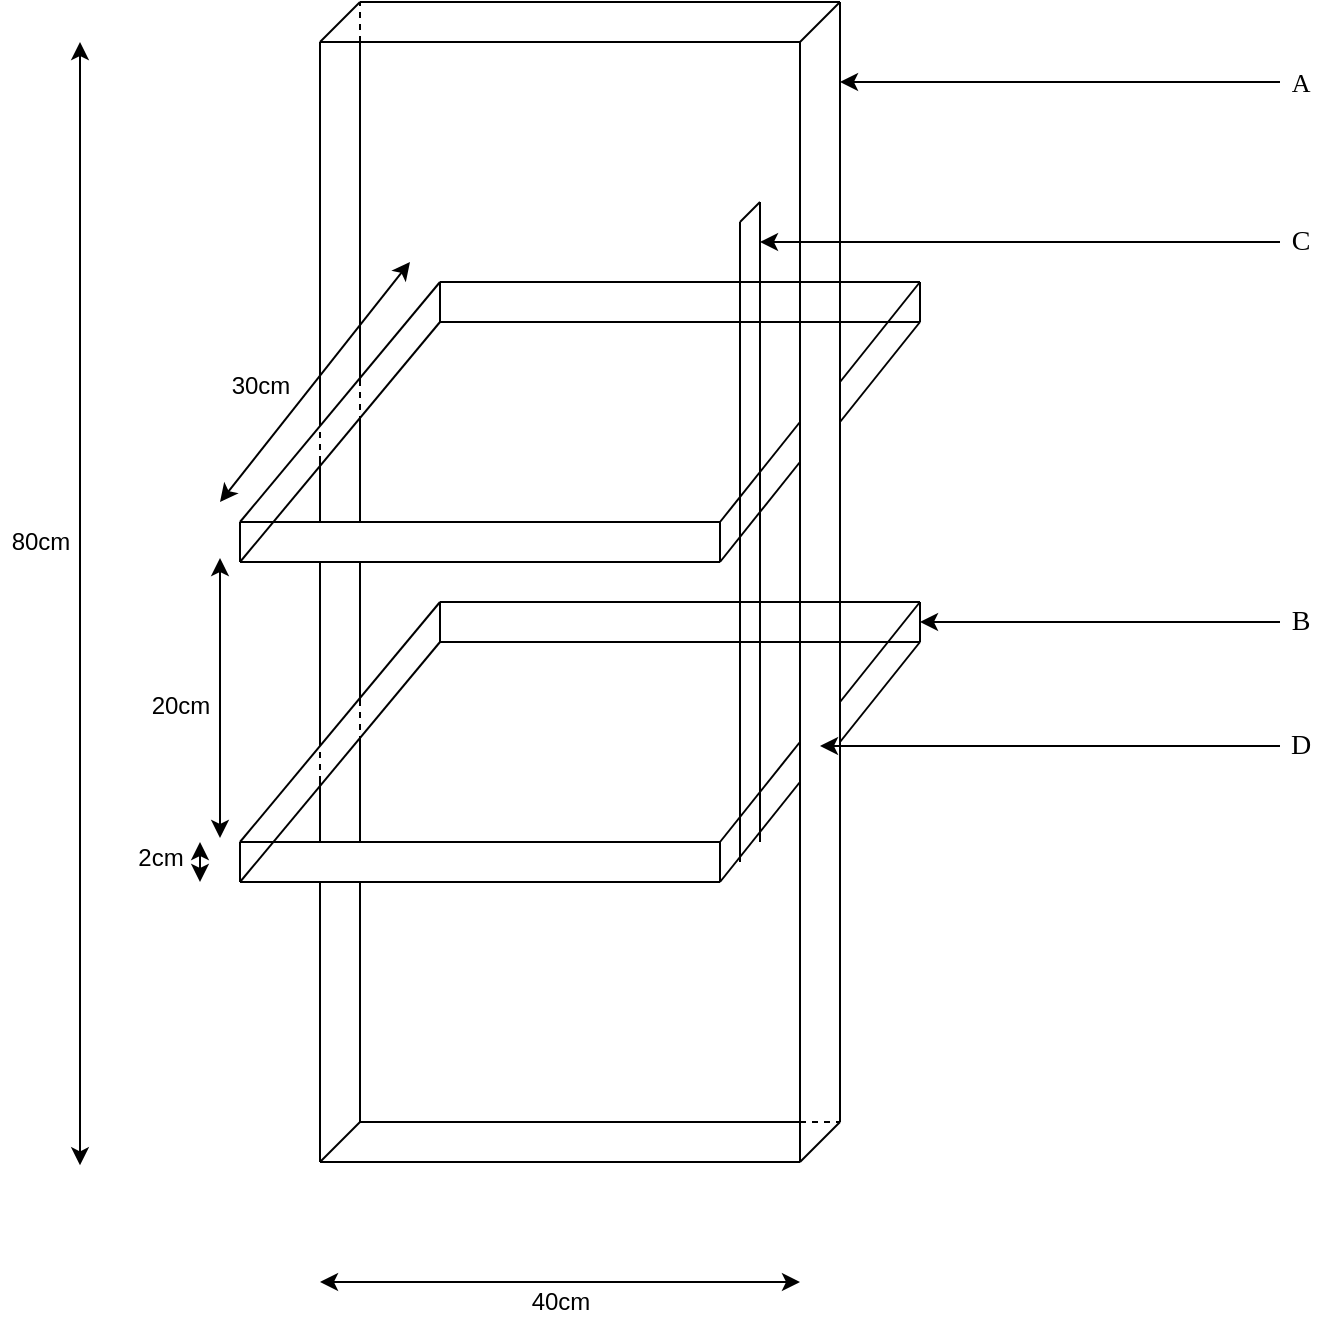 <mxfile version="14.5.4" type="device"><diagram id="6JYmRKp4iEJ8yy-SfanK" name="Page-1"><mxGraphModel dx="723" dy="421" grid="1" gridSize="10" guides="1" tooltips="1" connect="1" arrows="1" fold="1" page="1" pageScale="1" pageWidth="850" pageHeight="1100" math="0" shadow="0"><root><mxCell id="0"/><mxCell id="1" parent="0"/><mxCell id="NDBfSo2iBZJsnqeshLes-1" value="" style="endArrow=none;html=1;" edge="1" parent="1"><mxGeometry width="50" height="50" relative="1" as="geometry"><mxPoint x="200" y="250" as="sourcePoint"/><mxPoint x="200" y="60" as="targetPoint"/></mxGeometry></mxCell><mxCell id="NDBfSo2iBZJsnqeshLes-2" value="" style="endArrow=none;html=1;" edge="1" parent="1"><mxGeometry width="50" height="50" relative="1" as="geometry"><mxPoint x="440" y="620" as="sourcePoint"/><mxPoint x="440" y="60" as="targetPoint"/></mxGeometry></mxCell><mxCell id="NDBfSo2iBZJsnqeshLes-3" value="" style="endArrow=none;html=1;" edge="1" parent="1"><mxGeometry width="50" height="50" relative="1" as="geometry"><mxPoint x="220" y="230" as="sourcePoint"/><mxPoint x="220" y="60" as="targetPoint"/></mxGeometry></mxCell><mxCell id="NDBfSo2iBZJsnqeshLes-4" value="" style="endArrow=none;html=1;" edge="1" parent="1"><mxGeometry width="50" height="50" relative="1" as="geometry"><mxPoint x="460" y="600" as="sourcePoint"/><mxPoint x="460" y="40" as="targetPoint"/></mxGeometry></mxCell><mxCell id="NDBfSo2iBZJsnqeshLes-5" value="" style="endArrow=none;html=1;" edge="1" parent="1"><mxGeometry width="50" height="50" relative="1" as="geometry"><mxPoint x="200" y="60" as="sourcePoint"/><mxPoint x="220" y="40" as="targetPoint"/></mxGeometry></mxCell><mxCell id="NDBfSo2iBZJsnqeshLes-8" value="" style="endArrow=none;html=1;" edge="1" parent="1"><mxGeometry width="50" height="50" relative="1" as="geometry"><mxPoint x="440" y="60" as="sourcePoint"/><mxPoint x="460" y="40" as="targetPoint"/></mxGeometry></mxCell><mxCell id="NDBfSo2iBZJsnqeshLes-9" value="" style="endArrow=none;html=1;" edge="1" parent="1"><mxGeometry width="50" height="50" relative="1" as="geometry"><mxPoint x="200" y="620" as="sourcePoint"/><mxPoint x="440" y="620" as="targetPoint"/></mxGeometry></mxCell><mxCell id="NDBfSo2iBZJsnqeshLes-10" value="" style="endArrow=none;html=1;" edge="1" parent="1"><mxGeometry width="50" height="50" relative="1" as="geometry"><mxPoint x="200" y="620" as="sourcePoint"/><mxPoint x="220" y="600" as="targetPoint"/></mxGeometry></mxCell><mxCell id="NDBfSo2iBZJsnqeshLes-11" value="" style="endArrow=none;html=1;" edge="1" parent="1"><mxGeometry width="50" height="50" relative="1" as="geometry"><mxPoint x="440" y="620" as="sourcePoint"/><mxPoint x="460" y="600" as="targetPoint"/></mxGeometry></mxCell><mxCell id="NDBfSo2iBZJsnqeshLes-12" value="" style="endArrow=none;html=1;" edge="1" parent="1"><mxGeometry width="50" height="50" relative="1" as="geometry"><mxPoint x="220" y="600" as="sourcePoint"/><mxPoint x="440" y="600" as="targetPoint"/></mxGeometry></mxCell><mxCell id="NDBfSo2iBZJsnqeshLes-14" value="" style="endArrow=none;html=1;" edge="1" parent="1"><mxGeometry width="50" height="50" relative="1" as="geometry"><mxPoint x="200" y="60" as="sourcePoint"/><mxPoint x="440" y="60" as="targetPoint"/></mxGeometry></mxCell><mxCell id="NDBfSo2iBZJsnqeshLes-15" value="" style="endArrow=none;html=1;" edge="1" parent="1"><mxGeometry width="50" height="50" relative="1" as="geometry"><mxPoint x="220" y="40" as="sourcePoint"/><mxPoint x="460" y="40" as="targetPoint"/></mxGeometry></mxCell><mxCell id="NDBfSo2iBZJsnqeshLes-16" value="" style="endArrow=none;html=1;" edge="1" parent="1"><mxGeometry width="50" height="50" relative="1" as="geometry"><mxPoint x="260" y="200" as="sourcePoint"/><mxPoint x="500" y="200" as="targetPoint"/></mxGeometry></mxCell><mxCell id="NDBfSo2iBZJsnqeshLes-17" value="" style="endArrow=none;html=1;" edge="1" parent="1"><mxGeometry width="50" height="50" relative="1" as="geometry"><mxPoint x="160" y="320" as="sourcePoint"/><mxPoint x="400" y="320" as="targetPoint"/></mxGeometry></mxCell><mxCell id="NDBfSo2iBZJsnqeshLes-18" value="" style="endArrow=none;html=1;" edge="1" parent="1"><mxGeometry width="50" height="50" relative="1" as="geometry"><mxPoint x="160" y="320" as="sourcePoint"/><mxPoint x="260" y="200" as="targetPoint"/></mxGeometry></mxCell><mxCell id="NDBfSo2iBZJsnqeshLes-19" value="" style="endArrow=none;html=1;" edge="1" parent="1"><mxGeometry width="50" height="50" relative="1" as="geometry"><mxPoint x="460" y="250" as="sourcePoint"/><mxPoint x="500" y="200" as="targetPoint"/></mxGeometry></mxCell><mxCell id="NDBfSo2iBZJsnqeshLes-20" value="" style="endArrow=none;html=1;" edge="1" parent="1"><mxGeometry width="50" height="50" relative="1" as="geometry"><mxPoint x="260" y="180" as="sourcePoint"/><mxPoint x="500" y="180" as="targetPoint"/></mxGeometry></mxCell><mxCell id="NDBfSo2iBZJsnqeshLes-21" value="" style="endArrow=none;html=1;" edge="1" parent="1"><mxGeometry width="50" height="50" relative="1" as="geometry"><mxPoint x="160" y="300" as="sourcePoint"/><mxPoint x="400" y="300" as="targetPoint"/></mxGeometry></mxCell><mxCell id="NDBfSo2iBZJsnqeshLes-22" value="" style="endArrow=none;html=1;" edge="1" parent="1"><mxGeometry width="50" height="50" relative="1" as="geometry"><mxPoint x="500" y="180" as="sourcePoint"/><mxPoint x="500" y="200" as="targetPoint"/></mxGeometry></mxCell><mxCell id="NDBfSo2iBZJsnqeshLes-23" value="" style="endArrow=none;html=1;" edge="1" parent="1"><mxGeometry width="50" height="50" relative="1" as="geometry"><mxPoint x="460" y="230" as="sourcePoint"/><mxPoint x="500" y="180" as="targetPoint"/></mxGeometry></mxCell><mxCell id="NDBfSo2iBZJsnqeshLes-24" value="" style="endArrow=none;html=1;" edge="1" parent="1"><mxGeometry width="50" height="50" relative="1" as="geometry"><mxPoint x="260" y="180" as="sourcePoint"/><mxPoint x="260" y="200" as="targetPoint"/></mxGeometry></mxCell><mxCell id="NDBfSo2iBZJsnqeshLes-25" value="" style="endArrow=none;html=1;" edge="1" parent="1"><mxGeometry width="50" height="50" relative="1" as="geometry"><mxPoint x="160" y="320" as="sourcePoint"/><mxPoint x="160" y="300" as="targetPoint"/></mxGeometry></mxCell><mxCell id="NDBfSo2iBZJsnqeshLes-26" value="" style="endArrow=none;html=1;" edge="1" parent="1"><mxGeometry width="50" height="50" relative="1" as="geometry"><mxPoint x="260" y="180" as="sourcePoint"/><mxPoint x="160" y="300" as="targetPoint"/></mxGeometry></mxCell><mxCell id="NDBfSo2iBZJsnqeshLes-49" value="" style="endArrow=none;html=1;" edge="1" parent="1"><mxGeometry width="50" height="50" relative="1" as="geometry"><mxPoint x="260" y="360" as="sourcePoint"/><mxPoint x="500" y="360" as="targetPoint"/></mxGeometry></mxCell><mxCell id="NDBfSo2iBZJsnqeshLes-50" value="" style="endArrow=none;html=1;" edge="1" parent="1"><mxGeometry width="50" height="50" relative="1" as="geometry"><mxPoint x="160" y="480" as="sourcePoint"/><mxPoint x="400" y="480" as="targetPoint"/></mxGeometry></mxCell><mxCell id="NDBfSo2iBZJsnqeshLes-51" value="" style="endArrow=none;html=1;" edge="1" parent="1"><mxGeometry width="50" height="50" relative="1" as="geometry"><mxPoint x="160" y="480" as="sourcePoint"/><mxPoint x="260" y="360" as="targetPoint"/></mxGeometry></mxCell><mxCell id="NDBfSo2iBZJsnqeshLes-52" value="" style="endArrow=none;html=1;" edge="1" parent="1"><mxGeometry width="50" height="50" relative="1" as="geometry"><mxPoint x="460" y="410" as="sourcePoint"/><mxPoint x="500" y="360" as="targetPoint"/></mxGeometry></mxCell><mxCell id="NDBfSo2iBZJsnqeshLes-53" value="" style="endArrow=none;html=1;" edge="1" parent="1"><mxGeometry width="50" height="50" relative="1" as="geometry"><mxPoint x="260" y="340" as="sourcePoint"/><mxPoint x="500" y="340" as="targetPoint"/></mxGeometry></mxCell><mxCell id="NDBfSo2iBZJsnqeshLes-54" value="" style="endArrow=none;html=1;" edge="1" parent="1"><mxGeometry width="50" height="50" relative="1" as="geometry"><mxPoint x="160" y="460" as="sourcePoint"/><mxPoint x="400" y="460" as="targetPoint"/></mxGeometry></mxCell><mxCell id="NDBfSo2iBZJsnqeshLes-55" value="" style="endArrow=none;html=1;" edge="1" parent="1"><mxGeometry width="50" height="50" relative="1" as="geometry"><mxPoint x="500" y="340" as="sourcePoint"/><mxPoint x="500" y="360" as="targetPoint"/></mxGeometry></mxCell><mxCell id="NDBfSo2iBZJsnqeshLes-56" value="" style="endArrow=none;html=1;" edge="1" parent="1"><mxGeometry width="50" height="50" relative="1" as="geometry"><mxPoint x="460" y="390" as="sourcePoint"/><mxPoint x="500" y="340" as="targetPoint"/></mxGeometry></mxCell><mxCell id="NDBfSo2iBZJsnqeshLes-57" value="" style="endArrow=none;html=1;" edge="1" parent="1"><mxGeometry width="50" height="50" relative="1" as="geometry"><mxPoint x="260" y="340" as="sourcePoint"/><mxPoint x="260" y="360" as="targetPoint"/></mxGeometry></mxCell><mxCell id="NDBfSo2iBZJsnqeshLes-58" value="" style="endArrow=none;html=1;" edge="1" parent="1"><mxGeometry width="50" height="50" relative="1" as="geometry"><mxPoint x="160" y="480" as="sourcePoint"/><mxPoint x="160" y="460" as="targetPoint"/></mxGeometry></mxCell><mxCell id="NDBfSo2iBZJsnqeshLes-59" value="" style="endArrow=none;html=1;" edge="1" parent="1"><mxGeometry width="50" height="50" relative="1" as="geometry"><mxPoint x="260" y="340" as="sourcePoint"/><mxPoint x="160" y="460" as="targetPoint"/></mxGeometry></mxCell><mxCell id="NDBfSo2iBZJsnqeshLes-71" value="" style="endArrow=none;html=1;" edge="1" parent="1"><mxGeometry width="50" height="50" relative="1" as="geometry"><mxPoint x="400" y="460" as="sourcePoint"/><mxPoint x="440" y="410" as="targetPoint"/></mxGeometry></mxCell><mxCell id="NDBfSo2iBZJsnqeshLes-72" value="" style="endArrow=none;html=1;" edge="1" parent="1"><mxGeometry width="50" height="50" relative="1" as="geometry"><mxPoint x="400" y="480" as="sourcePoint"/><mxPoint x="440" y="430" as="targetPoint"/></mxGeometry></mxCell><mxCell id="NDBfSo2iBZJsnqeshLes-73" value="" style="endArrow=none;html=1;" edge="1" parent="1"><mxGeometry width="50" height="50" relative="1" as="geometry"><mxPoint x="400" y="300" as="sourcePoint"/><mxPoint x="440" y="250" as="targetPoint"/></mxGeometry></mxCell><mxCell id="NDBfSo2iBZJsnqeshLes-74" value="" style="endArrow=none;html=1;" edge="1" parent="1"><mxGeometry width="50" height="50" relative="1" as="geometry"><mxPoint x="400" y="320" as="sourcePoint"/><mxPoint x="440" y="270" as="targetPoint"/></mxGeometry></mxCell><mxCell id="NDBfSo2iBZJsnqeshLes-75" value="" style="endArrow=none;html=1;" edge="1" parent="1"><mxGeometry width="50" height="50" relative="1" as="geometry"><mxPoint x="400" y="320" as="sourcePoint"/><mxPoint x="400" y="300" as="targetPoint"/></mxGeometry></mxCell><mxCell id="NDBfSo2iBZJsnqeshLes-76" value="" style="endArrow=none;html=1;" edge="1" parent="1"><mxGeometry width="50" height="50" relative="1" as="geometry"><mxPoint x="400" y="460" as="sourcePoint"/><mxPoint x="400" y="480" as="targetPoint"/></mxGeometry></mxCell><mxCell id="NDBfSo2iBZJsnqeshLes-77" value="" style="endArrow=none;html=1;" edge="1" parent="1"><mxGeometry width="50" height="50" relative="1" as="geometry"><mxPoint x="200" y="620" as="sourcePoint"/><mxPoint x="200" y="480" as="targetPoint"/></mxGeometry></mxCell><mxCell id="NDBfSo2iBZJsnqeshLes-78" value="" style="endArrow=none;html=1;" edge="1" parent="1"><mxGeometry width="50" height="50" relative="1" as="geometry"><mxPoint x="220" y="600" as="sourcePoint"/><mxPoint x="220" y="480" as="targetPoint"/></mxGeometry></mxCell><mxCell id="NDBfSo2iBZJsnqeshLes-79" value="" style="endArrow=none;html=1;" edge="1" parent="1"><mxGeometry width="50" height="50" relative="1" as="geometry"><mxPoint x="200" y="410" as="sourcePoint"/><mxPoint x="200" y="320" as="targetPoint"/></mxGeometry></mxCell><mxCell id="NDBfSo2iBZJsnqeshLes-80" value="" style="endArrow=none;html=1;" edge="1" parent="1"><mxGeometry width="50" height="50" relative="1" as="geometry"><mxPoint x="220" y="390" as="sourcePoint"/><mxPoint x="220" y="320" as="targetPoint"/></mxGeometry></mxCell><mxCell id="NDBfSo2iBZJsnqeshLes-81" value="" style="endArrow=none;html=1;" edge="1" parent="1"><mxGeometry width="50" height="50" relative="1" as="geometry"><mxPoint x="200" y="460" as="sourcePoint"/><mxPoint x="200" y="430" as="targetPoint"/></mxGeometry></mxCell><mxCell id="NDBfSo2iBZJsnqeshLes-82" value="" style="endArrow=none;html=1;" edge="1" parent="1"><mxGeometry width="50" height="50" relative="1" as="geometry"><mxPoint x="220" y="460" as="sourcePoint"/><mxPoint x="220" y="410" as="targetPoint"/></mxGeometry></mxCell><mxCell id="NDBfSo2iBZJsnqeshLes-83" value="" style="endArrow=none;html=1;" edge="1" parent="1"><mxGeometry width="50" height="50" relative="1" as="geometry"><mxPoint x="200" y="300" as="sourcePoint"/><mxPoint x="200" y="270" as="targetPoint"/></mxGeometry></mxCell><mxCell id="NDBfSo2iBZJsnqeshLes-84" value="" style="endArrow=none;html=1;" edge="1" parent="1"><mxGeometry width="50" height="50" relative="1" as="geometry"><mxPoint x="220" y="300" as="sourcePoint"/><mxPoint x="220" y="250" as="targetPoint"/></mxGeometry></mxCell><mxCell id="NDBfSo2iBZJsnqeshLes-85" value="" style="endArrow=classic;startArrow=classic;html=1;" edge="1" parent="1"><mxGeometry width="50" height="50" relative="1" as="geometry"><mxPoint x="80" y="621.67" as="sourcePoint"/><mxPoint x="80" y="60.003" as="targetPoint"/></mxGeometry></mxCell><mxCell id="NDBfSo2iBZJsnqeshLes-86" value="" style="endArrow=classic;startArrow=classic;html=1;" edge="1" parent="1"><mxGeometry width="50" height="50" relative="1" as="geometry"><mxPoint x="150" y="458" as="sourcePoint"/><mxPoint x="150" y="318" as="targetPoint"/></mxGeometry></mxCell><mxCell id="NDBfSo2iBZJsnqeshLes-87" value="" style="endArrow=classic;startArrow=classic;html=1;" edge="1" parent="1"><mxGeometry width="50" height="50" relative="1" as="geometry"><mxPoint x="200" y="680" as="sourcePoint"/><mxPoint x="440" y="680" as="targetPoint"/></mxGeometry></mxCell><mxCell id="NDBfSo2iBZJsnqeshLes-89" value="" style="endArrow=none;dashed=1;html=1;" edge="1" parent="1"><mxGeometry width="50" height="50" relative="1" as="geometry"><mxPoint x="220" y="250" as="sourcePoint"/><mxPoint x="220" y="230" as="targetPoint"/></mxGeometry></mxCell><mxCell id="NDBfSo2iBZJsnqeshLes-90" value="" style="endArrow=none;dashed=1;html=1;" edge="1" parent="1"><mxGeometry width="50" height="50" relative="1" as="geometry"><mxPoint x="200" y="270" as="sourcePoint"/><mxPoint x="200" y="250" as="targetPoint"/></mxGeometry></mxCell><mxCell id="NDBfSo2iBZJsnqeshLes-91" value="" style="endArrow=none;dashed=1;html=1;" edge="1" parent="1"><mxGeometry width="50" height="50" relative="1" as="geometry"><mxPoint x="200" y="430" as="sourcePoint"/><mxPoint x="200" y="410" as="targetPoint"/></mxGeometry></mxCell><mxCell id="NDBfSo2iBZJsnqeshLes-92" value="" style="endArrow=none;dashed=1;html=1;" edge="1" parent="1"><mxGeometry width="50" height="50" relative="1" as="geometry"><mxPoint x="220" y="410" as="sourcePoint"/><mxPoint x="220" y="390" as="targetPoint"/></mxGeometry></mxCell><mxCell id="NDBfSo2iBZJsnqeshLes-95" value="" style="endArrow=none;dashed=1;html=1;" edge="1" parent="1"><mxGeometry width="50" height="50" relative="1" as="geometry"><mxPoint x="440" y="600" as="sourcePoint"/><mxPoint x="460" y="600" as="targetPoint"/></mxGeometry></mxCell><mxCell id="NDBfSo2iBZJsnqeshLes-96" value="" style="endArrow=none;dashed=1;html=1;" edge="1" parent="1"><mxGeometry width="50" height="50" relative="1" as="geometry"><mxPoint x="220" y="60" as="sourcePoint"/><mxPoint x="220" y="40" as="targetPoint"/></mxGeometry></mxCell><mxCell id="NDBfSo2iBZJsnqeshLes-98" value="20cm" style="text;html=1;align=center;verticalAlign=middle;resizable=0;points=[];autosize=1;" vertex="1" parent="1"><mxGeometry x="110" y="382" width="40" height="20" as="geometry"/></mxCell><mxCell id="NDBfSo2iBZJsnqeshLes-99" value="80cm" style="text;html=1;align=center;verticalAlign=middle;resizable=0;points=[];autosize=1;" vertex="1" parent="1"><mxGeometry x="40" y="300" width="40" height="20" as="geometry"/></mxCell><mxCell id="NDBfSo2iBZJsnqeshLes-100" value="40cm" style="text;html=1;align=center;verticalAlign=middle;resizable=0;points=[];autosize=1;" vertex="1" parent="1"><mxGeometry x="300" y="680" width="40" height="20" as="geometry"/></mxCell><mxCell id="NDBfSo2iBZJsnqeshLes-101" value="" style="endArrow=classic;startArrow=classic;html=1;" edge="1" parent="1"><mxGeometry width="50" height="50" relative="1" as="geometry"><mxPoint x="150" y="290" as="sourcePoint"/><mxPoint x="245" y="170" as="targetPoint"/></mxGeometry></mxCell><mxCell id="NDBfSo2iBZJsnqeshLes-102" value="30cm" style="text;html=1;align=center;verticalAlign=middle;resizable=0;points=[];autosize=1;" vertex="1" parent="1"><mxGeometry x="150" y="222" width="40" height="20" as="geometry"/></mxCell><mxCell id="NDBfSo2iBZJsnqeshLes-105" value="" style="shape=image;html=1;verticalAlign=top;verticalLabelPosition=bottom;labelBackgroundColor=#ffffff;imageAspect=0;aspect=fixed;image=https://cdn0.iconfinder.com/data/icons/octicons/1024/primitive-dot-128.png" vertex="1" parent="1"><mxGeometry x="440" y="242" width="18" height="18" as="geometry"/></mxCell><mxCell id="NDBfSo2iBZJsnqeshLes-106" value="" style="shape=image;html=1;verticalAlign=top;verticalLabelPosition=bottom;labelBackgroundColor=#ffffff;imageAspect=0;aspect=fixed;image=https://cdn0.iconfinder.com/data/icons/octicons/1024/primitive-dot-128.png" vertex="1" parent="1"><mxGeometry x="440" y="402" width="18" height="18" as="geometry"/></mxCell><mxCell id="NDBfSo2iBZJsnqeshLes-107" value="" style="shape=image;html=1;verticalAlign=top;verticalLabelPosition=bottom;labelBackgroundColor=#ffffff;imageAspect=0;aspect=fixed;image=https://cdn0.iconfinder.com/data/icons/octicons/1024/primitive-dot-128.png" vertex="1" parent="1"><mxGeometry x="200" y="242" width="18" height="18" as="geometry"/></mxCell><mxCell id="NDBfSo2iBZJsnqeshLes-110" value="" style="shape=image;html=1;verticalAlign=top;verticalLabelPosition=bottom;labelBackgroundColor=#ffffff;imageAspect=0;aspect=fixed;image=https://cdn0.iconfinder.com/data/icons/octicons/1024/primitive-dot-128.png" vertex="1" parent="1"><mxGeometry x="200" y="402" width="18" height="18" as="geometry"/></mxCell><mxCell id="NDBfSo2iBZJsnqeshLes-112" value="" style="endArrow=none;html=1;" edge="1" parent="1"><mxGeometry width="50" height="50" relative="1" as="geometry"><mxPoint x="410" y="470" as="sourcePoint"/><mxPoint x="410" y="150" as="targetPoint"/></mxGeometry></mxCell><mxCell id="NDBfSo2iBZJsnqeshLes-113" value="" style="endArrow=none;html=1;" edge="1" parent="1"><mxGeometry width="50" height="50" relative="1" as="geometry"><mxPoint x="420" y="460" as="sourcePoint"/><mxPoint x="420" y="140" as="targetPoint"/></mxGeometry></mxCell><mxCell id="NDBfSo2iBZJsnqeshLes-114" value="" style="endArrow=none;html=1;" edge="1" parent="1"><mxGeometry width="50" height="50" relative="1" as="geometry"><mxPoint x="410" y="150" as="sourcePoint"/><mxPoint x="420" y="140" as="targetPoint"/></mxGeometry></mxCell><mxCell id="NDBfSo2iBZJsnqeshLes-116" value="" style="shape=image;html=1;verticalAlign=top;verticalLabelPosition=bottom;labelBackgroundColor=#ffffff;imageAspect=0;aspect=fixed;image=https://cdn0.iconfinder.com/data/icons/octicons/1024/primitive-dot-128.png" vertex="1" parent="1"><mxGeometry x="407" y="282" width="18" height="18" as="geometry"/></mxCell><mxCell id="NDBfSo2iBZJsnqeshLes-117" value="" style="shape=image;html=1;verticalAlign=top;verticalLabelPosition=bottom;labelBackgroundColor=#ffffff;imageAspect=0;aspect=fixed;image=https://cdn0.iconfinder.com/data/icons/octicons/1024/primitive-dot-128.png" vertex="1" parent="1"><mxGeometry x="407" y="440" width="18" height="18" as="geometry"/></mxCell><mxCell id="NDBfSo2iBZJsnqeshLes-120" value="" style="endArrow=classic;startArrow=classic;html=1;" edge="1" parent="1"><mxGeometry width="50" height="50" relative="1" as="geometry"><mxPoint x="140" y="480" as="sourcePoint"/><mxPoint x="140" y="460" as="targetPoint"/></mxGeometry></mxCell><mxCell id="NDBfSo2iBZJsnqeshLes-121" value="2cm" style="text;html=1;align=center;verticalAlign=middle;resizable=0;points=[];autosize=1;" vertex="1" parent="1"><mxGeometry x="100" y="458" width="40" height="20" as="geometry"/></mxCell><mxCell id="NDBfSo2iBZJsnqeshLes-124" value="" style="endArrow=classic;html=1;" edge="1" parent="1"><mxGeometry width="50" height="50" relative="1" as="geometry"><mxPoint x="680" y="80" as="sourcePoint"/><mxPoint x="460" y="80" as="targetPoint"/></mxGeometry></mxCell><mxCell id="NDBfSo2iBZJsnqeshLes-125" value="&lt;font face=&quot;Times New Roman&quot; style=&quot;font-size: 13px&quot;&gt;A&lt;/font&gt;" style="text;html=1;align=center;verticalAlign=middle;resizable=0;points=[];autosize=1;" vertex="1" parent="1"><mxGeometry x="680" y="70" width="20" height="20" as="geometry"/></mxCell><mxCell id="NDBfSo2iBZJsnqeshLes-126" value="" style="endArrow=classic;html=1;" edge="1" parent="1"><mxGeometry width="50" height="50" relative="1" as="geometry"><mxPoint x="680" y="350" as="sourcePoint"/><mxPoint x="500" y="350" as="targetPoint"/></mxGeometry></mxCell><mxCell id="NDBfSo2iBZJsnqeshLes-128" value="&lt;font face=&quot;Times New Roman&quot;&gt;&lt;span style=&quot;font-size: 14px&quot;&gt;B&lt;/span&gt;&lt;/font&gt;" style="text;html=1;align=center;verticalAlign=middle;resizable=0;points=[];autosize=1;" vertex="1" parent="1"><mxGeometry x="680" y="340" width="20" height="20" as="geometry"/></mxCell><mxCell id="NDBfSo2iBZJsnqeshLes-129" value="" style="endArrow=classic;html=1;" edge="1" parent="1"><mxGeometry width="50" height="50" relative="1" as="geometry"><mxPoint x="680" y="160" as="sourcePoint"/><mxPoint x="420" y="160" as="targetPoint"/></mxGeometry></mxCell><mxCell id="NDBfSo2iBZJsnqeshLes-130" value="&lt;font face=&quot;Times New Roman&quot;&gt;&lt;span style=&quot;font-size: 14px&quot;&gt;C&lt;/span&gt;&lt;/font&gt;" style="text;html=1;align=center;verticalAlign=middle;resizable=0;points=[];autosize=1;" vertex="1" parent="1"><mxGeometry x="680" y="150" width="20" height="20" as="geometry"/></mxCell><mxCell id="NDBfSo2iBZJsnqeshLes-131" value="" style="endArrow=classic;html=1;" edge="1" parent="1"><mxGeometry width="50" height="50" relative="1" as="geometry"><mxPoint x="680" y="412" as="sourcePoint"/><mxPoint x="450" y="412" as="targetPoint"/></mxGeometry></mxCell><mxCell id="NDBfSo2iBZJsnqeshLes-135" value="&lt;font face=&quot;Times New Roman&quot;&gt;&lt;span style=&quot;font-size: 14px&quot;&gt;D&lt;/span&gt;&lt;/font&gt;" style="text;html=1;align=center;verticalAlign=middle;resizable=0;points=[];autosize=1;" vertex="1" parent="1"><mxGeometry x="675" y="402" width="30" height="20" as="geometry"/></mxCell></root></mxGraphModel></diagram></mxfile>